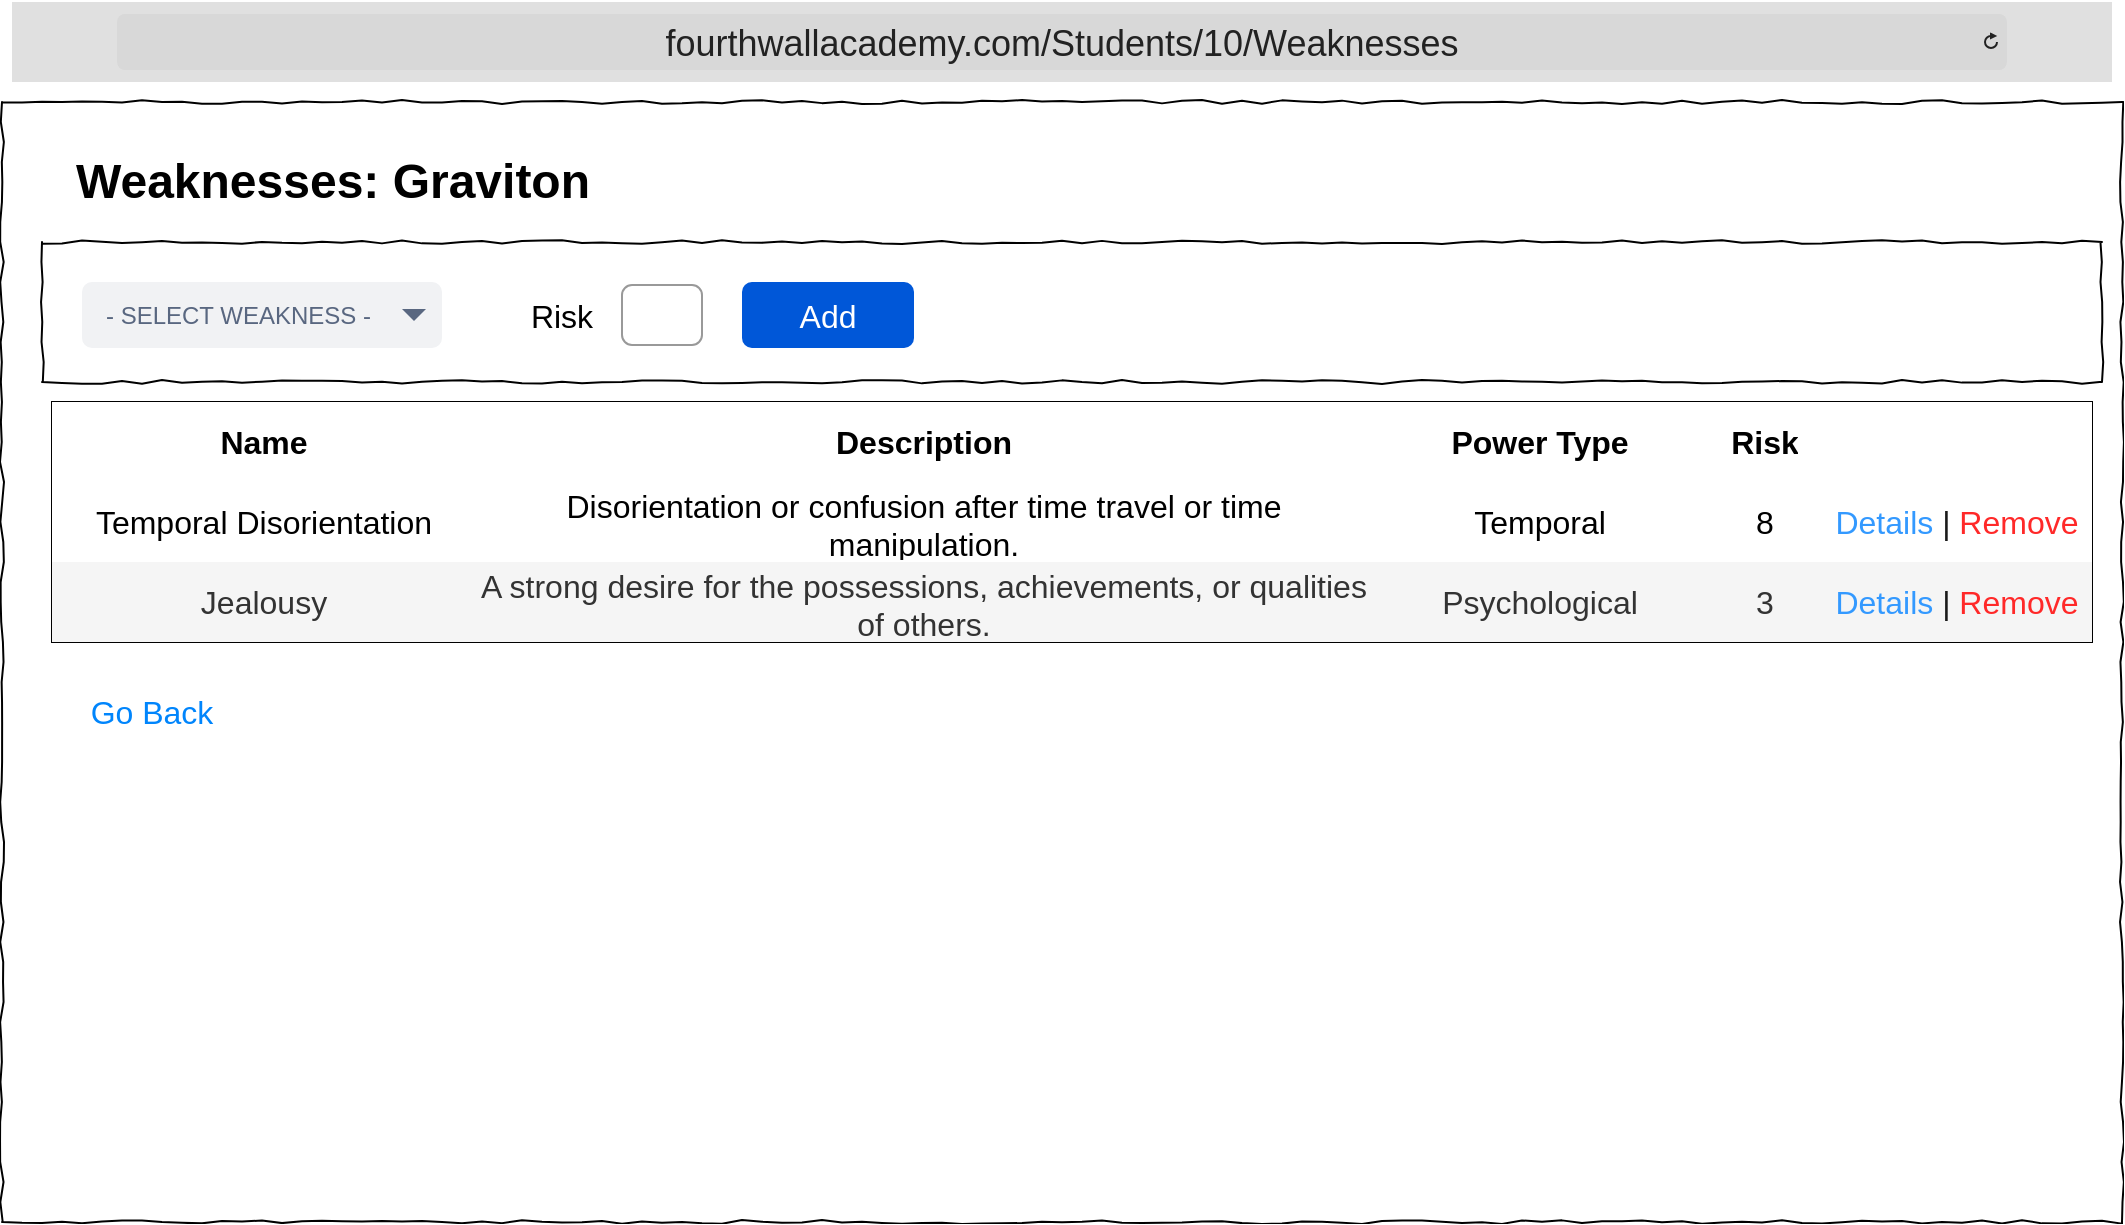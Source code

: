 <mxfile version="26.0.1">
  <diagram name="Page-1" id="03018318-947c-dd8e-b7a3-06fadd420f32">
    <mxGraphModel dx="3354" dy="1258" grid="1" gridSize="10" guides="1" tooltips="1" connect="1" arrows="1" fold="1" page="1" pageScale="1" pageWidth="1100" pageHeight="850" background="none" math="0" shadow="0">
      <root>
        <mxCell id="0" />
        <mxCell id="1" parent="0" />
        <mxCell id="677b7b8949515195-1" value="" style="whiteSpace=wrap;html=1;rounded=0;shadow=0;labelBackgroundColor=none;strokeColor=#000000;strokeWidth=1;fillColor=none;fontFamily=Verdana;fontSize=12;fontColor=#000000;align=center;comic=1;" parent="1" vertex="1">
          <mxGeometry x="20" y="70" width="1060" height="560" as="geometry" />
        </mxCell>
        <mxCell id="LmwmgGfayQPv5SeDVGtm-13" value="Go Back" style="html=1;shadow=0;dashed=0;shape=mxgraph.bootstrap.rrect;rSize=5;strokeColor=none;strokeWidth=1;fillColor=none;fontColor=#0085FC;whiteSpace=wrap;align=center;verticalAlign=middle;spacingLeft=0;fontStyle=0;fontSize=16;spacing=5;" parent="1" vertex="1">
          <mxGeometry x="50" y="355" width="90" height="40" as="geometry" />
        </mxCell>
        <mxCell id="LmwmgGfayQPv5SeDVGtm-14" value="&lt;font style=&quot;font-size: 18px;&quot;&gt;fourthwallacademy.com/Students/10/Weaknesses&lt;/font&gt;" style="html=1;strokeWidth=1;shadow=0;dashed=0;shape=mxgraph.ios7ui.url;fillColor=#e0e0e0;strokeColor=#c0c0c0;buttonText=;strokeColor2=#222222;fontColor=#222222;fontSize=8;spacingTop=2;align=center;whiteSpace=wrap;" parent="1" vertex="1">
          <mxGeometry x="25" y="20" width="1050" height="40" as="geometry" />
        </mxCell>
        <mxCell id="yyuM_Z-W85GqfefdKvoD-3" value="Weaknesses: Graviton" style="text;strokeColor=none;fillColor=none;html=1;fontSize=24;fontStyle=1;verticalAlign=middle;align=center;" parent="1" vertex="1">
          <mxGeometry x="50" y="90" width="270" height="40" as="geometry" />
        </mxCell>
        <mxCell id="DmLPhpWm6k31O1sysU3I-1" value="" style="shape=table;startSize=0;container=1;collapsible=0;childLayout=tableLayout;fontSize=16;" parent="1" vertex="1">
          <mxGeometry x="45" y="220" width="1020" height="120" as="geometry" />
        </mxCell>
        <mxCell id="DmLPhpWm6k31O1sysU3I-2" value="" style="shape=tableRow;horizontal=0;startSize=0;swimlaneHead=0;swimlaneBody=0;strokeColor=inherit;top=0;left=0;bottom=0;right=0;collapsible=0;dropTarget=0;fillColor=none;points=[[0,0.5],[1,0.5]];portConstraint=eastwest;fontSize=16;" parent="DmLPhpWm6k31O1sysU3I-1" vertex="1">
          <mxGeometry width="1020" height="40" as="geometry" />
        </mxCell>
        <mxCell id="DmLPhpWm6k31O1sysU3I-3" value="&lt;b&gt;Name&lt;/b&gt;" style="shape=partialRectangle;html=1;whiteSpace=wrap;connectable=0;overflow=hidden;top=0;left=0;bottom=0;right=0;pointerEvents=1;fontSize=16;" parent="DmLPhpWm6k31O1sysU3I-2" vertex="1">
          <mxGeometry width="212" height="40" as="geometry">
            <mxRectangle width="212" height="40" as="alternateBounds" />
          </mxGeometry>
        </mxCell>
        <mxCell id="DmLPhpWm6k31O1sysU3I-4" value="&lt;b&gt;Description&lt;/b&gt;" style="shape=partialRectangle;html=1;whiteSpace=wrap;connectable=0;overflow=hidden;top=0;left=0;bottom=0;right=0;pointerEvents=1;fontSize=16;" parent="DmLPhpWm6k31O1sysU3I-2" vertex="1">
          <mxGeometry x="212" width="448" height="40" as="geometry">
            <mxRectangle width="448" height="40" as="alternateBounds" />
          </mxGeometry>
        </mxCell>
        <mxCell id="uf5XucCRE3hMxo9ocxFI-4" value="&lt;b&gt;Power Type&lt;/b&gt;" style="shape=partialRectangle;html=1;whiteSpace=wrap;connectable=0;overflow=hidden;top=0;left=0;bottom=0;right=0;pointerEvents=1;fontSize=16;" parent="DmLPhpWm6k31O1sysU3I-2" vertex="1">
          <mxGeometry x="660" width="168" height="40" as="geometry">
            <mxRectangle width="168" height="40" as="alternateBounds" />
          </mxGeometry>
        </mxCell>
        <mxCell id="DmLPhpWm6k31O1sysU3I-5" value="&lt;b&gt;Risk&lt;/b&gt;" style="shape=partialRectangle;html=1;whiteSpace=wrap;connectable=0;overflow=hidden;top=0;left=0;bottom=0;right=0;pointerEvents=1;fontSize=16;" parent="DmLPhpWm6k31O1sysU3I-2" vertex="1">
          <mxGeometry x="828" width="57" height="40" as="geometry">
            <mxRectangle width="57" height="40" as="alternateBounds" />
          </mxGeometry>
        </mxCell>
        <mxCell id="DmLPhpWm6k31O1sysU3I-6" style="shape=partialRectangle;html=1;whiteSpace=wrap;connectable=0;overflow=hidden;top=0;left=0;bottom=0;right=0;pointerEvents=1;fontSize=16;" parent="DmLPhpWm6k31O1sysU3I-2" vertex="1">
          <mxGeometry x="885" width="135" height="40" as="geometry">
            <mxRectangle width="135" height="40" as="alternateBounds" />
          </mxGeometry>
        </mxCell>
        <mxCell id="DmLPhpWm6k31O1sysU3I-7" value="" style="shape=tableRow;horizontal=0;startSize=0;swimlaneHead=0;swimlaneBody=0;strokeColor=inherit;top=0;left=0;bottom=0;right=0;collapsible=0;dropTarget=0;fillColor=none;points=[[0,0.5],[1,0.5]];portConstraint=eastwest;fontSize=16;" parent="DmLPhpWm6k31O1sysU3I-1" vertex="1">
          <mxGeometry y="40" width="1020" height="40" as="geometry" />
        </mxCell>
        <mxCell id="DmLPhpWm6k31O1sysU3I-8" value="Temporal Disorientation" style="shape=partialRectangle;html=1;whiteSpace=wrap;connectable=0;overflow=hidden;top=0;left=0;bottom=0;right=0;pointerEvents=1;fontSize=16;" parent="DmLPhpWm6k31O1sysU3I-7" vertex="1">
          <mxGeometry width="212" height="40" as="geometry">
            <mxRectangle width="212" height="40" as="alternateBounds" />
          </mxGeometry>
        </mxCell>
        <mxCell id="DmLPhpWm6k31O1sysU3I-9" value="Disorientation or confusion after time travel or time manipulation." style="shape=partialRectangle;html=1;whiteSpace=wrap;connectable=0;overflow=hidden;top=0;left=0;bottom=0;right=0;pointerEvents=1;fontSize=16;" parent="DmLPhpWm6k31O1sysU3I-7" vertex="1">
          <mxGeometry x="212" width="448" height="40" as="geometry">
            <mxRectangle width="448" height="40" as="alternateBounds" />
          </mxGeometry>
        </mxCell>
        <mxCell id="uf5XucCRE3hMxo9ocxFI-5" value="Temporal" style="shape=partialRectangle;html=1;whiteSpace=wrap;connectable=0;overflow=hidden;top=0;left=0;bottom=0;right=0;pointerEvents=1;fontSize=16;" parent="DmLPhpWm6k31O1sysU3I-7" vertex="1">
          <mxGeometry x="660" width="168" height="40" as="geometry">
            <mxRectangle width="168" height="40" as="alternateBounds" />
          </mxGeometry>
        </mxCell>
        <mxCell id="DmLPhpWm6k31O1sysU3I-10" value="8" style="shape=partialRectangle;html=1;whiteSpace=wrap;connectable=0;overflow=hidden;top=0;left=0;bottom=0;right=0;pointerEvents=1;fontSize=16;" parent="DmLPhpWm6k31O1sysU3I-7" vertex="1">
          <mxGeometry x="828" width="57" height="40" as="geometry">
            <mxRectangle width="57" height="40" as="alternateBounds" />
          </mxGeometry>
        </mxCell>
        <mxCell id="DmLPhpWm6k31O1sysU3I-11" value="&lt;font color=&quot;#3399ff&quot;&gt;Details&lt;/font&gt;&lt;font color=&quot;#ff2929&quot;&gt; &lt;/font&gt;&lt;font color=&quot;#1a1a1a&quot;&gt;|&lt;/font&gt;&lt;font color=&quot;#ff2929&quot;&gt; Remove&lt;/font&gt;" style="shape=partialRectangle;html=1;whiteSpace=wrap;connectable=0;overflow=hidden;top=0;left=0;bottom=0;right=0;pointerEvents=1;fontSize=16;" parent="DmLPhpWm6k31O1sysU3I-7" vertex="1">
          <mxGeometry x="885" width="135" height="40" as="geometry">
            <mxRectangle width="135" height="40" as="alternateBounds" />
          </mxGeometry>
        </mxCell>
        <mxCell id="DmLPhpWm6k31O1sysU3I-12" value="" style="shape=tableRow;horizontal=0;startSize=0;swimlaneHead=0;swimlaneBody=0;strokeColor=inherit;top=0;left=0;bottom=0;right=0;collapsible=0;dropTarget=0;fillColor=none;points=[[0,0.5],[1,0.5]];portConstraint=eastwest;fontSize=16;" parent="DmLPhpWm6k31O1sysU3I-1" vertex="1">
          <mxGeometry y="80" width="1020" height="40" as="geometry" />
        </mxCell>
        <mxCell id="DmLPhpWm6k31O1sysU3I-13" value="Jealousy" style="shape=partialRectangle;html=1;whiteSpace=wrap;connectable=0;strokeColor=#666666;overflow=hidden;fillColor=#f5f5f5;top=0;left=0;bottom=0;right=0;pointerEvents=1;fontSize=16;fontColor=#333333;" parent="DmLPhpWm6k31O1sysU3I-12" vertex="1">
          <mxGeometry width="212" height="40" as="geometry">
            <mxRectangle width="212" height="40" as="alternateBounds" />
          </mxGeometry>
        </mxCell>
        <mxCell id="DmLPhpWm6k31O1sysU3I-14" value="A strong desire for the possessions, achievements, or qualities of others." style="shape=partialRectangle;html=1;whiteSpace=wrap;connectable=0;strokeColor=#666666;overflow=hidden;fillColor=#f5f5f5;top=0;left=0;bottom=0;right=0;pointerEvents=1;fontSize=16;fontColor=#333333;" parent="DmLPhpWm6k31O1sysU3I-12" vertex="1">
          <mxGeometry x="212" width="448" height="40" as="geometry">
            <mxRectangle width="448" height="40" as="alternateBounds" />
          </mxGeometry>
        </mxCell>
        <mxCell id="uf5XucCRE3hMxo9ocxFI-6" value="Psychological" style="shape=partialRectangle;html=1;whiteSpace=wrap;connectable=0;strokeColor=#666666;overflow=hidden;fillColor=#f5f5f5;top=0;left=0;bottom=0;right=0;pointerEvents=1;fontSize=16;fontColor=#333333;" parent="DmLPhpWm6k31O1sysU3I-12" vertex="1">
          <mxGeometry x="660" width="168" height="40" as="geometry">
            <mxRectangle width="168" height="40" as="alternateBounds" />
          </mxGeometry>
        </mxCell>
        <mxCell id="DmLPhpWm6k31O1sysU3I-15" value="3" style="shape=partialRectangle;html=1;whiteSpace=wrap;connectable=0;strokeColor=#666666;overflow=hidden;fillColor=#f5f5f5;top=0;left=0;bottom=0;right=0;pointerEvents=1;fontSize=16;fontColor=#333333;" parent="DmLPhpWm6k31O1sysU3I-12" vertex="1">
          <mxGeometry x="828" width="57" height="40" as="geometry">
            <mxRectangle width="57" height="40" as="alternateBounds" />
          </mxGeometry>
        </mxCell>
        <mxCell id="DmLPhpWm6k31O1sysU3I-16" value="&lt;font color=&quot;#3399ff&quot;&gt;Details&lt;/font&gt;&lt;font color=&quot;#ff2929&quot;&gt;&amp;nbsp;&lt;/font&gt;&lt;font color=&quot;#1a1a1a&quot;&gt;|&lt;/font&gt;&lt;font color=&quot;#ff2929&quot;&gt;&amp;nbsp;Remove&lt;/font&gt;" style="shape=partialRectangle;html=1;whiteSpace=wrap;connectable=0;strokeColor=#666666;overflow=hidden;fillColor=#f5f5f5;top=0;left=0;bottom=0;right=0;pointerEvents=1;fontSize=16;fontColor=#333333;" parent="DmLPhpWm6k31O1sysU3I-12" vertex="1">
          <mxGeometry x="885" width="135" height="40" as="geometry">
            <mxRectangle width="135" height="40" as="alternateBounds" />
          </mxGeometry>
        </mxCell>
        <mxCell id="DmLPhpWm6k31O1sysU3I-18" value="- SELECT WEAKNESS -" style="rounded=1;fillColor=#F1F2F4;strokeColor=none;html=1;whiteSpace=wrap;fontColor=#596780;align=left;fontSize=12;spacingLeft=10;sketch=0;" parent="1" vertex="1">
          <mxGeometry x="60" y="160" width="180" height="33" as="geometry" />
        </mxCell>
        <mxCell id="DmLPhpWm6k31O1sysU3I-19" value="" style="shape=triangle;direction=south;fillColor=#596780;strokeColor=none;html=1;sketch=0;" parent="DmLPhpWm6k31O1sysU3I-18" vertex="1">
          <mxGeometry x="1" y="0.5" width="12" height="6" relative="1" as="geometry">
            <mxPoint x="-20" y="-3" as="offset" />
          </mxGeometry>
        </mxCell>
        <mxCell id="DmLPhpWm6k31O1sysU3I-20" value="&lt;font style=&quot;font-size: 16px;&quot;&gt;Add&lt;/font&gt;" style="rounded=1;fillColor=#0057D8;strokeColor=none;html=1;whiteSpace=wrap;fontColor=#ffffff;align=center;verticalAlign=middle;fontStyle=0;fontSize=12;sketch=0;" parent="1" vertex="1">
          <mxGeometry x="390" y="160" width="86" height="33" as="geometry" />
        </mxCell>
        <mxCell id="Zx7AG54h4gAyOygm8TUp-1" value="&lt;font style=&quot;font-size: 16px;&quot;&gt;Risk&lt;/font&gt;" style="text;html=1;align=center;verticalAlign=middle;whiteSpace=wrap;rounded=0;" vertex="1" parent="1">
          <mxGeometry x="270" y="161.5" width="60" height="30" as="geometry" />
        </mxCell>
        <mxCell id="Zx7AG54h4gAyOygm8TUp-2" value="" style="html=1;shadow=0;dashed=0;shape=mxgraph.bootstrap.rrect;rSize=5;fillColor=none;strokeColor=#999999;align=left;spacing=15;fontSize=14;fontColor=#6C767D;" vertex="1" parent="1">
          <mxGeometry x="330" y="161.5" width="40" height="30" as="geometry" />
        </mxCell>
        <mxCell id="Zx7AG54h4gAyOygm8TUp-4" value="" style="whiteSpace=wrap;html=1;rounded=0;shadow=0;labelBackgroundColor=none;strokeColor=#000000;strokeWidth=1;fillColor=none;fontFamily=Verdana;fontSize=12;fontColor=#000000;align=center;comic=1;" vertex="1" parent="1">
          <mxGeometry x="40" y="140" width="1030" height="70" as="geometry" />
        </mxCell>
      </root>
    </mxGraphModel>
  </diagram>
</mxfile>
